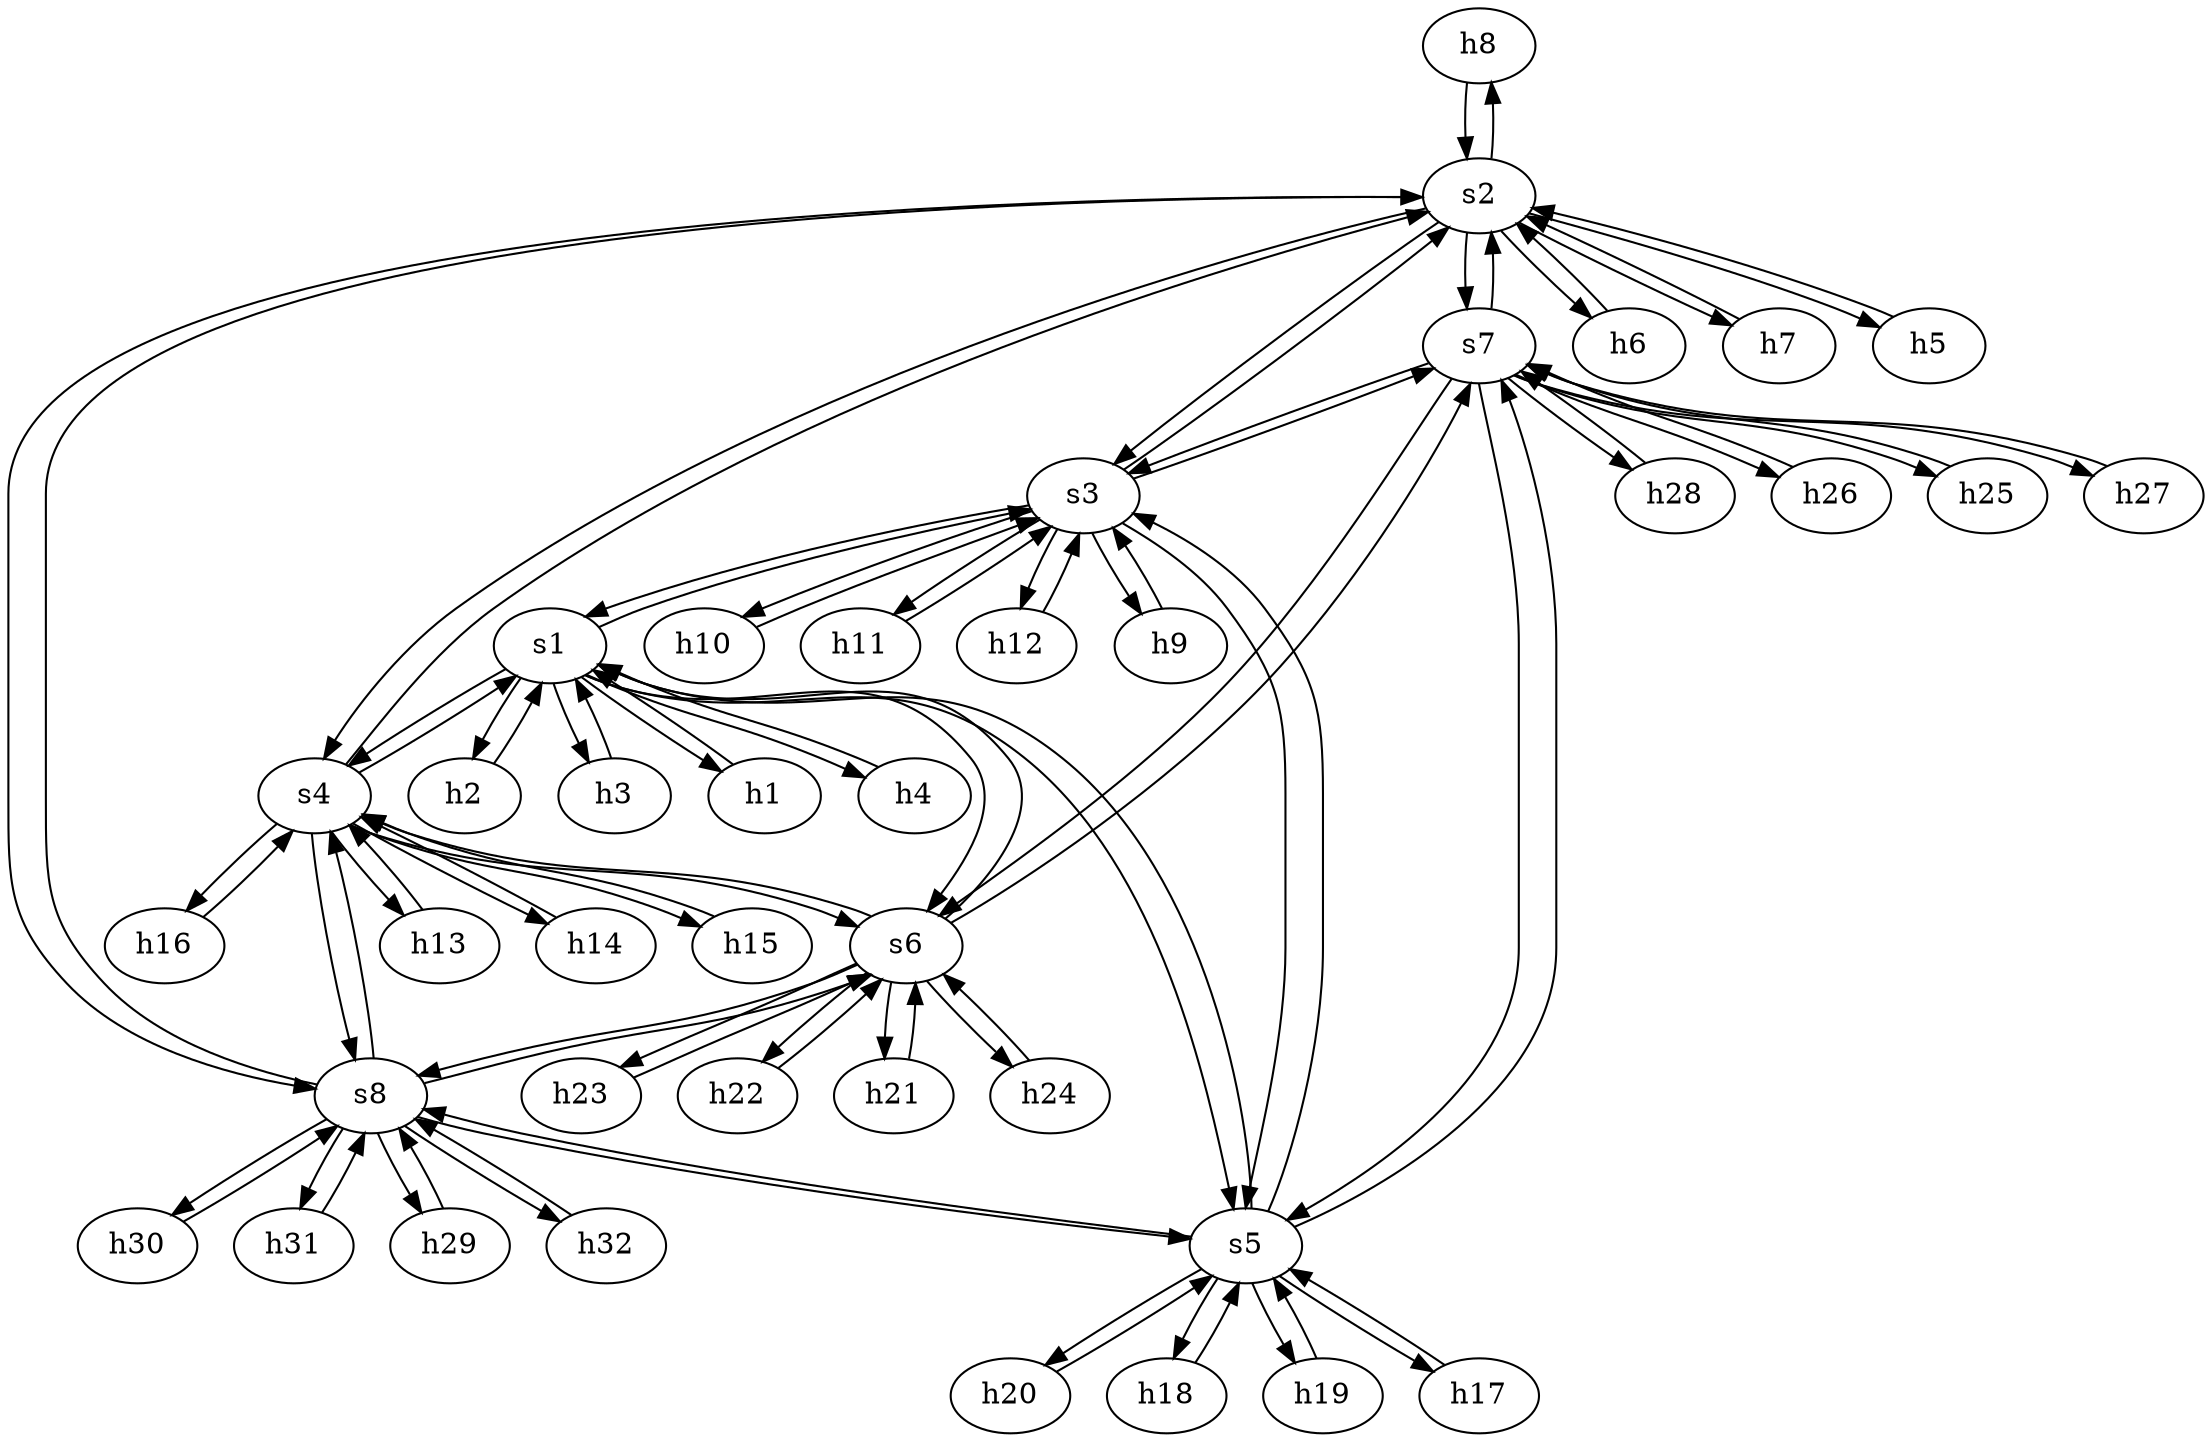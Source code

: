 strict digraph "" {
	h8	 [ip="111.0.0.8",
		mac="0:0:0:0:0:8",
		type=host];
	s2	 [id=2,
		type=switch];
	h8 -> s2	 [capacity="1Gbps",
		cost=1,
		dst_port=7,
		src_port=0];
	h9	 [ip="111.0.0.9",
		mac="0:0:0:0:0:9",
		type=host];
	s3	 [id=3,
		type=switch];
	h9 -> s3	 [capacity="1Gbps",
		cost=1,
		dst_port=4,
		src_port=0];
	h2	 [ip="111.0.0.2",
		mac="0:0:0:0:0:2",
		type=host];
	s1	 [id=1,
		type=switch];
	h2 -> s1	 [capacity="1Gbps",
		cost=1,
		dst_port=5,
		src_port=0];
	h3	 [ip="111.0.0.3",
		mac="0:0:0:0:0:3",
		type=host];
	h3 -> s1	 [capacity="1Gbps",
		cost=1,
		dst_port=6,
		src_port=0];
	h1	 [ip="111.0.0.1",
		mac="0:0:0:0:0:1",
		type=host];
	h1 -> s1	 [capacity="1Gbps",
		cost=1,
		dst_port=4,
		src_port=0];
	h6	 [ip="111.0.0.6",
		mac="0:0:0:0:0:6",
		type=host];
	h6 -> s2	 [capacity="1Gbps",
		cost=1,
		dst_port=5,
		src_port=0];
	h7	 [ip="111.0.0.7",
		mac="0:0:0:0:0:7",
		type=host];
	h7 -> s2	 [capacity="1Gbps",
		cost=1,
		dst_port=6,
		src_port=0];
	h4	 [ip="111.0.0.4",
		mac="0:0:0:0:0:4",
		type=host];
	h4 -> s1	 [capacity="1Gbps",
		cost=1,
		dst_port=7,
		src_port=0];
	h5	 [ip="111.0.0.5",
		mac="0:0:0:0:0:5",
		type=host];
	h5 -> s2	 [capacity="1Gbps",
		cost=1,
		dst_port=4,
		src_port=0];
	h23	 [ip="111.0.0.23",
		mac="0:0:0:0:0:17",
		type=host];
	s6	 [id=6,
		type=switch];
	h23 -> s6	 [capacity="1Gbps",
		cost=1,
		dst_port=6,
		src_port=0];
	h22	 [ip="111.0.0.22",
		mac="0:0:0:0:0:16",
		type=host];
	h22 -> s6	 [capacity="1Gbps",
		cost=1,
		dst_port=5,
		src_port=0];
	s8	 [id=8,
		type=switch];
	h29	 [ip="111.0.0.29",
		mac="0:0:0:0:0:1d",
		type=host];
	s8 -> h29	 [capacity="1Gbps",
		cost=1,
		dst_port=0,
		src_port=4];
	s8 -> s2	 [capacity="1Gbps",
		cost=1,
		dst_port=1,
		src_port=0];
	s8 -> s6	 [capacity="1Gbps",
		cost=1,
		dst_port=1,
		src_port=1];
	s5	 [id=5,
		type=switch];
	s8 -> s5	 [capacity="1Gbps",
		cost=1,
		dst_port=2,
		src_port=2];
	s4	 [id=4,
		type=switch];
	s8 -> s4	 [capacity="1Gbps",
		cost=1,
		dst_port=2,
		src_port=3];
	h32	 [ip="111.0.0.32",
		mac="0:0:0:0:0:20",
		type=host];
	s8 -> h32	 [capacity="1Gbps",
		cost=1,
		dst_port=0,
		src_port=7];
	h30	 [ip="111.0.0.30",
		mac="0:0:0:0:0:1e",
		type=host];
	s8 -> h30	 [capacity="1Gbps",
		cost=1,
		dst_port=0,
		src_port=5];
	h31	 [ip="111.0.0.31",
		mac="0:0:0:0:0:1f",
		type=host];
	s8 -> h31	 [capacity="1Gbps",
		cost=1,
		dst_port=0,
		src_port=6];
	h29 -> s8	 [capacity="1Gbps",
		cost=1,
		dst_port=4,
		src_port=0];
	h28	 [ip="111.0.0.28",
		mac="0:0:0:0:0:1c",
		type=host];
	s7	 [id=7,
		type=switch];
	h28 -> s7	 [capacity="1Gbps",
		cost=1,
		dst_port=7,
		src_port=0];
	s3 -> h9	 [capacity="1Gbps",
		cost=1,
		dst_port=0,
		src_port=4];
	s3 -> s2	 [capacity="1Gbps",
		cost=1,
		dst_port=0,
		src_port=0];
	s3 -> s1	 [capacity="1Gbps",
		cost=1,
		dst_port=0,
		src_port=1];
	s3 -> s7	 [capacity="1Gbps",
		cost=1,
		dst_port=0,
		src_port=2];
	s3 -> s5	 [capacity="1Gbps",
		cost=1,
		dst_port=0,
		src_port=3];
	h10	 [ip="111.0.0.10",
		mac="0:0:0:0:0:a",
		type=host];
	s3 -> h10	 [capacity="1Gbps",
		cost=1,
		dst_port=0,
		src_port=5];
	h11	 [ip="111.0.0.11",
		mac="0:0:0:0:0:b",
		type=host];
	s3 -> h11	 [capacity="1Gbps",
		cost=1,
		dst_port=0,
		src_port=6];
	h12	 [ip="111.0.0.12",
		mac="0:0:0:0:0:c",
		type=host];
	s3 -> h12	 [capacity="1Gbps",
		cost=1,
		dst_port=0,
		src_port=7];
	s2 -> h8	 [capacity="1Gbps",
		cost=1,
		dst_port=0,
		src_port=7];
	s2 -> h6	 [capacity="1Gbps",
		cost=1,
		dst_port=0,
		src_port=5];
	s2 -> h7	 [capacity="1Gbps",
		cost=1,
		dst_port=0,
		src_port=6];
	s2 -> h5	 [capacity="1Gbps",
		cost=1,
		dst_port=0,
		src_port=4];
	s2 -> s8	 [capacity="1Gbps",
		cost=1,
		dst_port=0,
		src_port=1];
	s2 -> s3	 [capacity="1Gbps",
		cost=1,
		dst_port=0,
		src_port=0];
	s2 -> s7	 [capacity="1Gbps",
		cost=1,
		dst_port=1,
		src_port=2];
	s2 -> s4	 [capacity="1Gbps",
		cost=1,
		dst_port=0,
		src_port=3];
	s1 -> h2	 [capacity="1Gbps",
		cost=1,
		dst_port=0,
		src_port=5];
	s1 -> h3	 [capacity="1Gbps",
		cost=1,
		dst_port=0,
		src_port=6];
	s1 -> h1	 [capacity="1Gbps",
		cost=1,
		dst_port=0,
		src_port=4];
	s1 -> h4	 [capacity="1Gbps",
		cost=1,
		dst_port=0,
		src_port=7];
	s1 -> s3	 [capacity="1Gbps",
		cost=1,
		dst_port=1,
		src_port=0];
	s1 -> s6	 [capacity="1Gbps",
		cost=1,
		dst_port=0,
		src_port=1];
	s1 -> s5	 [capacity="1Gbps",
		cost=1,
		dst_port=1,
		src_port=2];
	s1 -> s4	 [capacity="1Gbps",
		cost=1,
		dst_port=1,
		src_port=3];
	h26	 [ip="111.0.0.26",
		mac="0:0:0:0:0:1a",
		type=host];
	h26 -> s7	 [capacity="1Gbps",
		cost=1,
		dst_port=5,
		src_port=0];
	s7 -> h28	 [capacity="1Gbps",
		cost=1,
		dst_port=0,
		src_port=7];
	s7 -> s3	 [capacity="1Gbps",
		cost=1,
		dst_port=2,
		src_port=0];
	s7 -> s2	 [capacity="1Gbps",
		cost=1,
		dst_port=2,
		src_port=1];
	s7 -> h26	 [capacity="1Gbps",
		cost=1,
		dst_port=0,
		src_port=5];
	s7 -> s6	 [capacity="1Gbps",
		cost=1,
		dst_port=2,
		src_port=2];
	s7 -> s5	 [capacity="1Gbps",
		cost=1,
		dst_port=3,
		src_port=3];
	h25	 [ip="111.0.0.25",
		mac="0:0:0:0:0:19",
		type=host];
	s7 -> h25	 [capacity="1Gbps",
		cost=1,
		dst_port=0,
		src_port=4];
	h27	 [ip="111.0.0.27",
		mac="0:0:0:0:0:1b",
		type=host];
	s7 -> h27	 [capacity="1Gbps",
		cost=1,
		dst_port=0,
		src_port=6];
	s6 -> h23	 [capacity="1Gbps",
		cost=1,
		dst_port=0,
		src_port=6];
	s6 -> h22	 [capacity="1Gbps",
		cost=1,
		dst_port=0,
		src_port=5];
	s6 -> s8	 [capacity="1Gbps",
		cost=1,
		dst_port=1,
		src_port=1];
	s6 -> s1	 [capacity="1Gbps",
		cost=1,
		dst_port=1,
		src_port=0];
	s6 -> s7	 [capacity="1Gbps",
		cost=1,
		dst_port=2,
		src_port=2];
	s6 -> s4	 [capacity="1Gbps",
		cost=1,
		dst_port=3,
		src_port=3];
	h21	 [ip="111.0.0.21",
		mac="0:0:0:0:0:15",
		type=host];
	s6 -> h21	 [capacity="1Gbps",
		cost=1,
		dst_port=0,
		src_port=4];
	h24	 [ip="111.0.0.24",
		mac="0:0:0:0:0:18",
		type=host];
	s6 -> h24	 [capacity="1Gbps",
		cost=1,
		dst_port=0,
		src_port=7];
	s5 -> s8	 [capacity="1Gbps",
		cost=1,
		dst_port=2,
		src_port=2];
	s5 -> s3	 [capacity="1Gbps",
		cost=1,
		dst_port=3,
		src_port=0];
	s5 -> s1	 [capacity="1Gbps",
		cost=1,
		dst_port=2,
		src_port=1];
	s5 -> s7	 [capacity="1Gbps",
		cost=1,
		dst_port=3,
		src_port=3];
	h20	 [ip="111.0.0.20",
		mac="0:0:0:0:0:14",
		type=host];
	s5 -> h20	 [capacity="1Gbps",
		cost=1,
		dst_port=0,
		src_port=7];
	h18	 [ip="111.0.0.18",
		mac="0:0:0:0:0:12",
		type=host];
	s5 -> h18	 [capacity="1Gbps",
		cost=1,
		dst_port=0,
		src_port=5];
	h19	 [ip="111.0.0.19",
		mac="0:0:0:0:0:13",
		type=host];
	s5 -> h19	 [capacity="1Gbps",
		cost=1,
		dst_port=0,
		src_port=6];
	h17	 [ip="111.0.0.17",
		mac="0:0:0:0:0:11",
		type=host];
	s5 -> h17	 [capacity="1Gbps",
		cost=1,
		dst_port=0,
		src_port=4];
	s4 -> s8	 [capacity="1Gbps",
		cost=1,
		dst_port=3,
		src_port=2];
	s4 -> s2	 [capacity="1Gbps",
		cost=1,
		dst_port=3,
		src_port=0];
	s4 -> s1	 [capacity="1Gbps",
		cost=1,
		dst_port=3,
		src_port=1];
	s4 -> s6	 [capacity="1Gbps",
		cost=1,
		dst_port=3,
		src_port=3];
	h13	 [ip="111.0.0.13",
		mac="0:0:0:0:0:d",
		type=host];
	s4 -> h13	 [capacity="1Gbps",
		cost=1,
		dst_port=0,
		src_port=4];
	h14	 [ip="111.0.0.14",
		mac="0:0:0:0:0:e",
		type=host];
	s4 -> h14	 [capacity="1Gbps",
		cost=1,
		dst_port=0,
		src_port=5];
	h15	 [ip="111.0.0.15",
		mac="0:0:0:0:0:f",
		type=host];
	s4 -> h15	 [capacity="1Gbps",
		cost=1,
		dst_port=0,
		src_port=6];
	h16	 [ip="111.0.0.16",
		mac="0:0:0:0:0:10",
		type=host];
	s4 -> h16	 [capacity="1Gbps",
		cost=1,
		dst_port=0,
		src_port=7];
	h20 -> s5	 [capacity="1Gbps",
		cost=1,
		dst_port=7,
		src_port=0];
	h21 -> s6	 [capacity="1Gbps",
		cost=1,
		dst_port=4,
		src_port=0];
	h32 -> s8	 [capacity="1Gbps",
		cost=1,
		dst_port=7,
		src_port=0];
	h30 -> s8	 [capacity="1Gbps",
		cost=1,
		dst_port=5,
		src_port=0];
	h31 -> s8	 [capacity="1Gbps",
		cost=1,
		dst_port=6,
		src_port=0];
	h18 -> s5	 [capacity="1Gbps",
		cost=1,
		dst_port=5,
		src_port=0];
	h19 -> s5	 [capacity="1Gbps",
		cost=1,
		dst_port=6,
		src_port=0];
	h10 -> s3	 [capacity="1Gbps",
		cost=1,
		dst_port=5,
		src_port=0];
	h11 -> s3	 [capacity="1Gbps",
		cost=1,
		dst_port=6,
		src_port=0];
	h12 -> s3	 [capacity="1Gbps",
		cost=1,
		dst_port=7,
		src_port=0];
	h13 -> s4	 [capacity="1Gbps",
		cost=1,
		dst_port=4,
		src_port=0];
	h14 -> s4	 [capacity="1Gbps",
		cost=1,
		dst_port=5,
		src_port=0];
	h15 -> s4	 [capacity="1Gbps",
		cost=1,
		dst_port=6,
		src_port=0];
	h16 -> s4	 [capacity="1Gbps",
		cost=1,
		dst_port=7,
		src_port=0];
	h17 -> s5	 [capacity="1Gbps",
		cost=1,
		dst_port=4,
		src_port=0];
	h25 -> s7	 [capacity="1Gbps",
		cost=1,
		dst_port=4,
		src_port=0];
	h24 -> s6	 [capacity="1Gbps",
		cost=1,
		dst_port=7,
		src_port=0];
	h27 -> s7	 [capacity="1Gbps",
		cost=1,
		dst_port=6,
		src_port=0];
}
